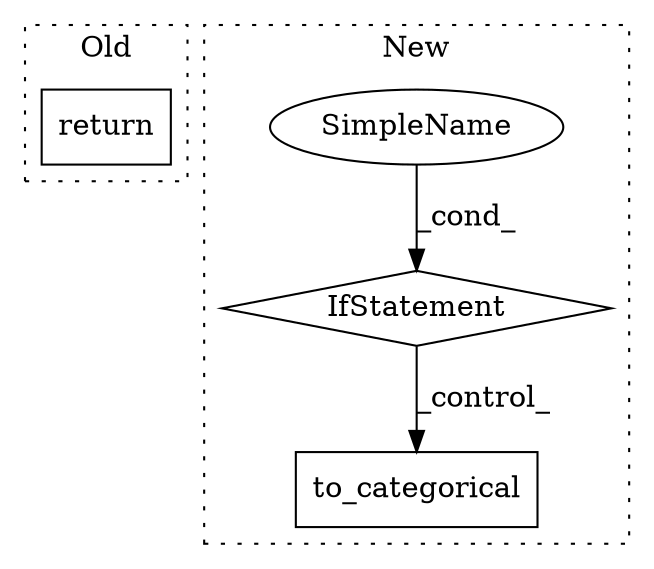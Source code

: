 digraph G {
subgraph cluster0 {
1 [label="return" a="41" s="608" l="12" shape="box"];
label = "Old";
style="dotted";
}
subgraph cluster1 {
2 [label="to_categorical" a="32" s="490,528" l="15,1" shape="box"];
3 [label="IfStatement" a="25" s="443,473" l="4,2" shape="diamond"];
4 [label="SimpleName" a="42" s="" l="" shape="ellipse"];
label = "New";
style="dotted";
}
3 -> 2 [label="_control_"];
4 -> 3 [label="_cond_"];
}